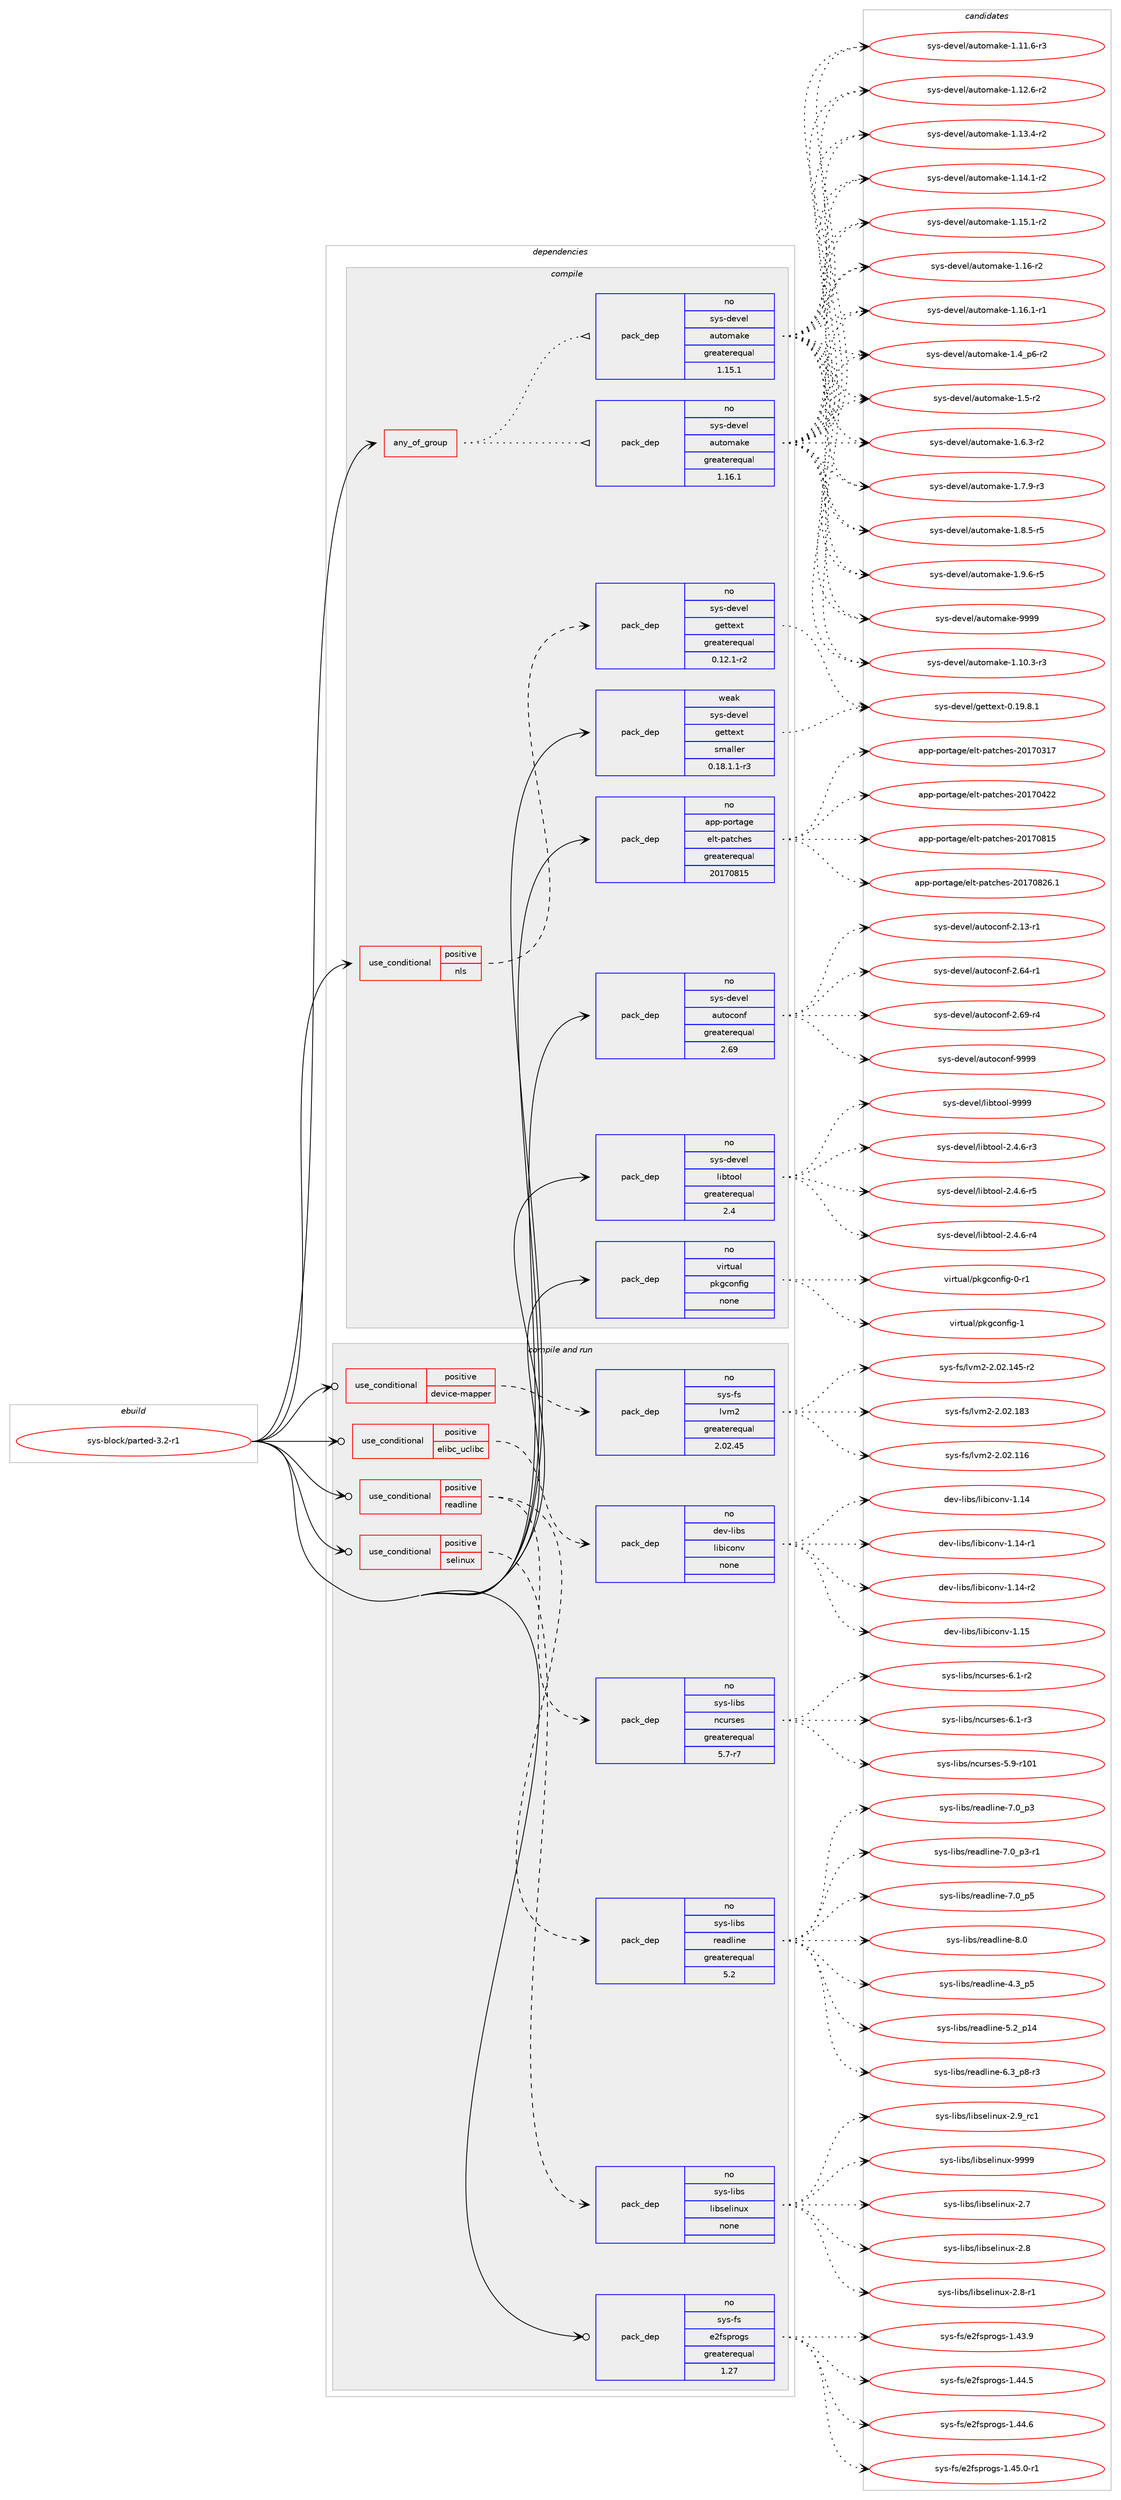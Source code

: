 digraph prolog {

# *************
# Graph options
# *************

newrank=true;
concentrate=true;
compound=true;
graph [rankdir=LR,fontname=Helvetica,fontsize=10,ranksep=1.5];#, ranksep=2.5, nodesep=0.2];
edge  [arrowhead=vee];
node  [fontname=Helvetica,fontsize=10];

# **********
# The ebuild
# **********

subgraph cluster_leftcol {
color=gray;
rank=same;
label=<<i>ebuild</i>>;
id [label="sys-block/parted-3.2-r1", color=red, width=4, href="../sys-block/parted-3.2-r1.svg"];
}

# ****************
# The dependencies
# ****************

subgraph cluster_midcol {
color=gray;
label=<<i>dependencies</i>>;
subgraph cluster_compile {
fillcolor="#eeeeee";
style=filled;
label=<<i>compile</i>>;
subgraph any27271 {
dependency1718714 [label=<<TABLE BORDER="0" CELLBORDER="1" CELLSPACING="0" CELLPADDING="4"><TR><TD CELLPADDING="10">any_of_group</TD></TR></TABLE>>, shape=none, color=red];subgraph pack1232506 {
dependency1718715 [label=<<TABLE BORDER="0" CELLBORDER="1" CELLSPACING="0" CELLPADDING="4" WIDTH="220"><TR><TD ROWSPAN="6" CELLPADDING="30">pack_dep</TD></TR><TR><TD WIDTH="110">no</TD></TR><TR><TD>sys-devel</TD></TR><TR><TD>automake</TD></TR><TR><TD>greaterequal</TD></TR><TR><TD>1.16.1</TD></TR></TABLE>>, shape=none, color=blue];
}
dependency1718714:e -> dependency1718715:w [weight=20,style="dotted",arrowhead="oinv"];
subgraph pack1232507 {
dependency1718716 [label=<<TABLE BORDER="0" CELLBORDER="1" CELLSPACING="0" CELLPADDING="4" WIDTH="220"><TR><TD ROWSPAN="6" CELLPADDING="30">pack_dep</TD></TR><TR><TD WIDTH="110">no</TD></TR><TR><TD>sys-devel</TD></TR><TR><TD>automake</TD></TR><TR><TD>greaterequal</TD></TR><TR><TD>1.15.1</TD></TR></TABLE>>, shape=none, color=blue];
}
dependency1718714:e -> dependency1718716:w [weight=20,style="dotted",arrowhead="oinv"];
}
id:e -> dependency1718714:w [weight=20,style="solid",arrowhead="vee"];
subgraph cond458057 {
dependency1718717 [label=<<TABLE BORDER="0" CELLBORDER="1" CELLSPACING="0" CELLPADDING="4"><TR><TD ROWSPAN="3" CELLPADDING="10">use_conditional</TD></TR><TR><TD>positive</TD></TR><TR><TD>nls</TD></TR></TABLE>>, shape=none, color=red];
subgraph pack1232508 {
dependency1718718 [label=<<TABLE BORDER="0" CELLBORDER="1" CELLSPACING="0" CELLPADDING="4" WIDTH="220"><TR><TD ROWSPAN="6" CELLPADDING="30">pack_dep</TD></TR><TR><TD WIDTH="110">no</TD></TR><TR><TD>sys-devel</TD></TR><TR><TD>gettext</TD></TR><TR><TD>greaterequal</TD></TR><TR><TD>0.12.1-r2</TD></TR></TABLE>>, shape=none, color=blue];
}
dependency1718717:e -> dependency1718718:w [weight=20,style="dashed",arrowhead="vee"];
}
id:e -> dependency1718717:w [weight=20,style="solid",arrowhead="vee"];
subgraph pack1232509 {
dependency1718719 [label=<<TABLE BORDER="0" CELLBORDER="1" CELLSPACING="0" CELLPADDING="4" WIDTH="220"><TR><TD ROWSPAN="6" CELLPADDING="30">pack_dep</TD></TR><TR><TD WIDTH="110">no</TD></TR><TR><TD>app-portage</TD></TR><TR><TD>elt-patches</TD></TR><TR><TD>greaterequal</TD></TR><TR><TD>20170815</TD></TR></TABLE>>, shape=none, color=blue];
}
id:e -> dependency1718719:w [weight=20,style="solid",arrowhead="vee"];
subgraph pack1232510 {
dependency1718720 [label=<<TABLE BORDER="0" CELLBORDER="1" CELLSPACING="0" CELLPADDING="4" WIDTH="220"><TR><TD ROWSPAN="6" CELLPADDING="30">pack_dep</TD></TR><TR><TD WIDTH="110">no</TD></TR><TR><TD>sys-devel</TD></TR><TR><TD>autoconf</TD></TR><TR><TD>greaterequal</TD></TR><TR><TD>2.69</TD></TR></TABLE>>, shape=none, color=blue];
}
id:e -> dependency1718720:w [weight=20,style="solid",arrowhead="vee"];
subgraph pack1232511 {
dependency1718721 [label=<<TABLE BORDER="0" CELLBORDER="1" CELLSPACING="0" CELLPADDING="4" WIDTH="220"><TR><TD ROWSPAN="6" CELLPADDING="30">pack_dep</TD></TR><TR><TD WIDTH="110">no</TD></TR><TR><TD>sys-devel</TD></TR><TR><TD>libtool</TD></TR><TR><TD>greaterequal</TD></TR><TR><TD>2.4</TD></TR></TABLE>>, shape=none, color=blue];
}
id:e -> dependency1718721:w [weight=20,style="solid",arrowhead="vee"];
subgraph pack1232512 {
dependency1718722 [label=<<TABLE BORDER="0" CELLBORDER="1" CELLSPACING="0" CELLPADDING="4" WIDTH="220"><TR><TD ROWSPAN="6" CELLPADDING="30">pack_dep</TD></TR><TR><TD WIDTH="110">no</TD></TR><TR><TD>virtual</TD></TR><TR><TD>pkgconfig</TD></TR><TR><TD>none</TD></TR><TR><TD></TD></TR></TABLE>>, shape=none, color=blue];
}
id:e -> dependency1718722:w [weight=20,style="solid",arrowhead="vee"];
subgraph pack1232513 {
dependency1718723 [label=<<TABLE BORDER="0" CELLBORDER="1" CELLSPACING="0" CELLPADDING="4" WIDTH="220"><TR><TD ROWSPAN="6" CELLPADDING="30">pack_dep</TD></TR><TR><TD WIDTH="110">weak</TD></TR><TR><TD>sys-devel</TD></TR><TR><TD>gettext</TD></TR><TR><TD>smaller</TD></TR><TR><TD>0.18.1.1-r3</TD></TR></TABLE>>, shape=none, color=blue];
}
id:e -> dependency1718723:w [weight=20,style="solid",arrowhead="vee"];
}
subgraph cluster_compileandrun {
fillcolor="#eeeeee";
style=filled;
label=<<i>compile and run</i>>;
subgraph cond458058 {
dependency1718724 [label=<<TABLE BORDER="0" CELLBORDER="1" CELLSPACING="0" CELLPADDING="4"><TR><TD ROWSPAN="3" CELLPADDING="10">use_conditional</TD></TR><TR><TD>positive</TD></TR><TR><TD>device-mapper</TD></TR></TABLE>>, shape=none, color=red];
subgraph pack1232514 {
dependency1718725 [label=<<TABLE BORDER="0" CELLBORDER="1" CELLSPACING="0" CELLPADDING="4" WIDTH="220"><TR><TD ROWSPAN="6" CELLPADDING="30">pack_dep</TD></TR><TR><TD WIDTH="110">no</TD></TR><TR><TD>sys-fs</TD></TR><TR><TD>lvm2</TD></TR><TR><TD>greaterequal</TD></TR><TR><TD>2.02.45</TD></TR></TABLE>>, shape=none, color=blue];
}
dependency1718724:e -> dependency1718725:w [weight=20,style="dashed",arrowhead="vee"];
}
id:e -> dependency1718724:w [weight=20,style="solid",arrowhead="odotvee"];
subgraph cond458059 {
dependency1718726 [label=<<TABLE BORDER="0" CELLBORDER="1" CELLSPACING="0" CELLPADDING="4"><TR><TD ROWSPAN="3" CELLPADDING="10">use_conditional</TD></TR><TR><TD>positive</TD></TR><TR><TD>elibc_uclibc</TD></TR></TABLE>>, shape=none, color=red];
subgraph pack1232515 {
dependency1718727 [label=<<TABLE BORDER="0" CELLBORDER="1" CELLSPACING="0" CELLPADDING="4" WIDTH="220"><TR><TD ROWSPAN="6" CELLPADDING="30">pack_dep</TD></TR><TR><TD WIDTH="110">no</TD></TR><TR><TD>dev-libs</TD></TR><TR><TD>libiconv</TD></TR><TR><TD>none</TD></TR><TR><TD></TD></TR></TABLE>>, shape=none, color=blue];
}
dependency1718726:e -> dependency1718727:w [weight=20,style="dashed",arrowhead="vee"];
}
id:e -> dependency1718726:w [weight=20,style="solid",arrowhead="odotvee"];
subgraph cond458060 {
dependency1718728 [label=<<TABLE BORDER="0" CELLBORDER="1" CELLSPACING="0" CELLPADDING="4"><TR><TD ROWSPAN="3" CELLPADDING="10">use_conditional</TD></TR><TR><TD>positive</TD></TR><TR><TD>readline</TD></TR></TABLE>>, shape=none, color=red];
subgraph pack1232516 {
dependency1718729 [label=<<TABLE BORDER="0" CELLBORDER="1" CELLSPACING="0" CELLPADDING="4" WIDTH="220"><TR><TD ROWSPAN="6" CELLPADDING="30">pack_dep</TD></TR><TR><TD WIDTH="110">no</TD></TR><TR><TD>sys-libs</TD></TR><TR><TD>readline</TD></TR><TR><TD>greaterequal</TD></TR><TR><TD>5.2</TD></TR></TABLE>>, shape=none, color=blue];
}
dependency1718728:e -> dependency1718729:w [weight=20,style="dashed",arrowhead="vee"];
subgraph pack1232517 {
dependency1718730 [label=<<TABLE BORDER="0" CELLBORDER="1" CELLSPACING="0" CELLPADDING="4" WIDTH="220"><TR><TD ROWSPAN="6" CELLPADDING="30">pack_dep</TD></TR><TR><TD WIDTH="110">no</TD></TR><TR><TD>sys-libs</TD></TR><TR><TD>ncurses</TD></TR><TR><TD>greaterequal</TD></TR><TR><TD>5.7-r7</TD></TR></TABLE>>, shape=none, color=blue];
}
dependency1718728:e -> dependency1718730:w [weight=20,style="dashed",arrowhead="vee"];
}
id:e -> dependency1718728:w [weight=20,style="solid",arrowhead="odotvee"];
subgraph cond458061 {
dependency1718731 [label=<<TABLE BORDER="0" CELLBORDER="1" CELLSPACING="0" CELLPADDING="4"><TR><TD ROWSPAN="3" CELLPADDING="10">use_conditional</TD></TR><TR><TD>positive</TD></TR><TR><TD>selinux</TD></TR></TABLE>>, shape=none, color=red];
subgraph pack1232518 {
dependency1718732 [label=<<TABLE BORDER="0" CELLBORDER="1" CELLSPACING="0" CELLPADDING="4" WIDTH="220"><TR><TD ROWSPAN="6" CELLPADDING="30">pack_dep</TD></TR><TR><TD WIDTH="110">no</TD></TR><TR><TD>sys-libs</TD></TR><TR><TD>libselinux</TD></TR><TR><TD>none</TD></TR><TR><TD></TD></TR></TABLE>>, shape=none, color=blue];
}
dependency1718731:e -> dependency1718732:w [weight=20,style="dashed",arrowhead="vee"];
}
id:e -> dependency1718731:w [weight=20,style="solid",arrowhead="odotvee"];
subgraph pack1232519 {
dependency1718733 [label=<<TABLE BORDER="0" CELLBORDER="1" CELLSPACING="0" CELLPADDING="4" WIDTH="220"><TR><TD ROWSPAN="6" CELLPADDING="30">pack_dep</TD></TR><TR><TD WIDTH="110">no</TD></TR><TR><TD>sys-fs</TD></TR><TR><TD>e2fsprogs</TD></TR><TR><TD>greaterequal</TD></TR><TR><TD>1.27</TD></TR></TABLE>>, shape=none, color=blue];
}
id:e -> dependency1718733:w [weight=20,style="solid",arrowhead="odotvee"];
}
subgraph cluster_run {
fillcolor="#eeeeee";
style=filled;
label=<<i>run</i>>;
}
}

# **************
# The candidates
# **************

subgraph cluster_choices {
rank=same;
color=gray;
label=<<i>candidates</i>>;

subgraph choice1232506 {
color=black;
nodesep=1;
choice11512111545100101118101108479711711611110997107101454946494846514511451 [label="sys-devel/automake-1.10.3-r3", color=red, width=4,href="../sys-devel/automake-1.10.3-r3.svg"];
choice11512111545100101118101108479711711611110997107101454946494946544511451 [label="sys-devel/automake-1.11.6-r3", color=red, width=4,href="../sys-devel/automake-1.11.6-r3.svg"];
choice11512111545100101118101108479711711611110997107101454946495046544511450 [label="sys-devel/automake-1.12.6-r2", color=red, width=4,href="../sys-devel/automake-1.12.6-r2.svg"];
choice11512111545100101118101108479711711611110997107101454946495146524511450 [label="sys-devel/automake-1.13.4-r2", color=red, width=4,href="../sys-devel/automake-1.13.4-r2.svg"];
choice11512111545100101118101108479711711611110997107101454946495246494511450 [label="sys-devel/automake-1.14.1-r2", color=red, width=4,href="../sys-devel/automake-1.14.1-r2.svg"];
choice11512111545100101118101108479711711611110997107101454946495346494511450 [label="sys-devel/automake-1.15.1-r2", color=red, width=4,href="../sys-devel/automake-1.15.1-r2.svg"];
choice1151211154510010111810110847971171161111099710710145494649544511450 [label="sys-devel/automake-1.16-r2", color=red, width=4,href="../sys-devel/automake-1.16-r2.svg"];
choice11512111545100101118101108479711711611110997107101454946495446494511449 [label="sys-devel/automake-1.16.1-r1", color=red, width=4,href="../sys-devel/automake-1.16.1-r1.svg"];
choice115121115451001011181011084797117116111109971071014549465295112544511450 [label="sys-devel/automake-1.4_p6-r2", color=red, width=4,href="../sys-devel/automake-1.4_p6-r2.svg"];
choice11512111545100101118101108479711711611110997107101454946534511450 [label="sys-devel/automake-1.5-r2", color=red, width=4,href="../sys-devel/automake-1.5-r2.svg"];
choice115121115451001011181011084797117116111109971071014549465446514511450 [label="sys-devel/automake-1.6.3-r2", color=red, width=4,href="../sys-devel/automake-1.6.3-r2.svg"];
choice115121115451001011181011084797117116111109971071014549465546574511451 [label="sys-devel/automake-1.7.9-r3", color=red, width=4,href="../sys-devel/automake-1.7.9-r3.svg"];
choice115121115451001011181011084797117116111109971071014549465646534511453 [label="sys-devel/automake-1.8.5-r5", color=red, width=4,href="../sys-devel/automake-1.8.5-r5.svg"];
choice115121115451001011181011084797117116111109971071014549465746544511453 [label="sys-devel/automake-1.9.6-r5", color=red, width=4,href="../sys-devel/automake-1.9.6-r5.svg"];
choice115121115451001011181011084797117116111109971071014557575757 [label="sys-devel/automake-9999", color=red, width=4,href="../sys-devel/automake-9999.svg"];
dependency1718715:e -> choice11512111545100101118101108479711711611110997107101454946494846514511451:w [style=dotted,weight="100"];
dependency1718715:e -> choice11512111545100101118101108479711711611110997107101454946494946544511451:w [style=dotted,weight="100"];
dependency1718715:e -> choice11512111545100101118101108479711711611110997107101454946495046544511450:w [style=dotted,weight="100"];
dependency1718715:e -> choice11512111545100101118101108479711711611110997107101454946495146524511450:w [style=dotted,weight="100"];
dependency1718715:e -> choice11512111545100101118101108479711711611110997107101454946495246494511450:w [style=dotted,weight="100"];
dependency1718715:e -> choice11512111545100101118101108479711711611110997107101454946495346494511450:w [style=dotted,weight="100"];
dependency1718715:e -> choice1151211154510010111810110847971171161111099710710145494649544511450:w [style=dotted,weight="100"];
dependency1718715:e -> choice11512111545100101118101108479711711611110997107101454946495446494511449:w [style=dotted,weight="100"];
dependency1718715:e -> choice115121115451001011181011084797117116111109971071014549465295112544511450:w [style=dotted,weight="100"];
dependency1718715:e -> choice11512111545100101118101108479711711611110997107101454946534511450:w [style=dotted,weight="100"];
dependency1718715:e -> choice115121115451001011181011084797117116111109971071014549465446514511450:w [style=dotted,weight="100"];
dependency1718715:e -> choice115121115451001011181011084797117116111109971071014549465546574511451:w [style=dotted,weight="100"];
dependency1718715:e -> choice115121115451001011181011084797117116111109971071014549465646534511453:w [style=dotted,weight="100"];
dependency1718715:e -> choice115121115451001011181011084797117116111109971071014549465746544511453:w [style=dotted,weight="100"];
dependency1718715:e -> choice115121115451001011181011084797117116111109971071014557575757:w [style=dotted,weight="100"];
}
subgraph choice1232507 {
color=black;
nodesep=1;
choice11512111545100101118101108479711711611110997107101454946494846514511451 [label="sys-devel/automake-1.10.3-r3", color=red, width=4,href="../sys-devel/automake-1.10.3-r3.svg"];
choice11512111545100101118101108479711711611110997107101454946494946544511451 [label="sys-devel/automake-1.11.6-r3", color=red, width=4,href="../sys-devel/automake-1.11.6-r3.svg"];
choice11512111545100101118101108479711711611110997107101454946495046544511450 [label="sys-devel/automake-1.12.6-r2", color=red, width=4,href="../sys-devel/automake-1.12.6-r2.svg"];
choice11512111545100101118101108479711711611110997107101454946495146524511450 [label="sys-devel/automake-1.13.4-r2", color=red, width=4,href="../sys-devel/automake-1.13.4-r2.svg"];
choice11512111545100101118101108479711711611110997107101454946495246494511450 [label="sys-devel/automake-1.14.1-r2", color=red, width=4,href="../sys-devel/automake-1.14.1-r2.svg"];
choice11512111545100101118101108479711711611110997107101454946495346494511450 [label="sys-devel/automake-1.15.1-r2", color=red, width=4,href="../sys-devel/automake-1.15.1-r2.svg"];
choice1151211154510010111810110847971171161111099710710145494649544511450 [label="sys-devel/automake-1.16-r2", color=red, width=4,href="../sys-devel/automake-1.16-r2.svg"];
choice11512111545100101118101108479711711611110997107101454946495446494511449 [label="sys-devel/automake-1.16.1-r1", color=red, width=4,href="../sys-devel/automake-1.16.1-r1.svg"];
choice115121115451001011181011084797117116111109971071014549465295112544511450 [label="sys-devel/automake-1.4_p6-r2", color=red, width=4,href="../sys-devel/automake-1.4_p6-r2.svg"];
choice11512111545100101118101108479711711611110997107101454946534511450 [label="sys-devel/automake-1.5-r2", color=red, width=4,href="../sys-devel/automake-1.5-r2.svg"];
choice115121115451001011181011084797117116111109971071014549465446514511450 [label="sys-devel/automake-1.6.3-r2", color=red, width=4,href="../sys-devel/automake-1.6.3-r2.svg"];
choice115121115451001011181011084797117116111109971071014549465546574511451 [label="sys-devel/automake-1.7.9-r3", color=red, width=4,href="../sys-devel/automake-1.7.9-r3.svg"];
choice115121115451001011181011084797117116111109971071014549465646534511453 [label="sys-devel/automake-1.8.5-r5", color=red, width=4,href="../sys-devel/automake-1.8.5-r5.svg"];
choice115121115451001011181011084797117116111109971071014549465746544511453 [label="sys-devel/automake-1.9.6-r5", color=red, width=4,href="../sys-devel/automake-1.9.6-r5.svg"];
choice115121115451001011181011084797117116111109971071014557575757 [label="sys-devel/automake-9999", color=red, width=4,href="../sys-devel/automake-9999.svg"];
dependency1718716:e -> choice11512111545100101118101108479711711611110997107101454946494846514511451:w [style=dotted,weight="100"];
dependency1718716:e -> choice11512111545100101118101108479711711611110997107101454946494946544511451:w [style=dotted,weight="100"];
dependency1718716:e -> choice11512111545100101118101108479711711611110997107101454946495046544511450:w [style=dotted,weight="100"];
dependency1718716:e -> choice11512111545100101118101108479711711611110997107101454946495146524511450:w [style=dotted,weight="100"];
dependency1718716:e -> choice11512111545100101118101108479711711611110997107101454946495246494511450:w [style=dotted,weight="100"];
dependency1718716:e -> choice11512111545100101118101108479711711611110997107101454946495346494511450:w [style=dotted,weight="100"];
dependency1718716:e -> choice1151211154510010111810110847971171161111099710710145494649544511450:w [style=dotted,weight="100"];
dependency1718716:e -> choice11512111545100101118101108479711711611110997107101454946495446494511449:w [style=dotted,weight="100"];
dependency1718716:e -> choice115121115451001011181011084797117116111109971071014549465295112544511450:w [style=dotted,weight="100"];
dependency1718716:e -> choice11512111545100101118101108479711711611110997107101454946534511450:w [style=dotted,weight="100"];
dependency1718716:e -> choice115121115451001011181011084797117116111109971071014549465446514511450:w [style=dotted,weight="100"];
dependency1718716:e -> choice115121115451001011181011084797117116111109971071014549465546574511451:w [style=dotted,weight="100"];
dependency1718716:e -> choice115121115451001011181011084797117116111109971071014549465646534511453:w [style=dotted,weight="100"];
dependency1718716:e -> choice115121115451001011181011084797117116111109971071014549465746544511453:w [style=dotted,weight="100"];
dependency1718716:e -> choice115121115451001011181011084797117116111109971071014557575757:w [style=dotted,weight="100"];
}
subgraph choice1232508 {
color=black;
nodesep=1;
choice1151211154510010111810110847103101116116101120116454846495746564649 [label="sys-devel/gettext-0.19.8.1", color=red, width=4,href="../sys-devel/gettext-0.19.8.1.svg"];
dependency1718718:e -> choice1151211154510010111810110847103101116116101120116454846495746564649:w [style=dotted,weight="100"];
}
subgraph choice1232509 {
color=black;
nodesep=1;
choice97112112451121111141169710310147101108116451129711699104101115455048495548514955 [label="app-portage/elt-patches-20170317", color=red, width=4,href="../app-portage/elt-patches-20170317.svg"];
choice97112112451121111141169710310147101108116451129711699104101115455048495548525050 [label="app-portage/elt-patches-20170422", color=red, width=4,href="../app-portage/elt-patches-20170422.svg"];
choice97112112451121111141169710310147101108116451129711699104101115455048495548564953 [label="app-portage/elt-patches-20170815", color=red, width=4,href="../app-portage/elt-patches-20170815.svg"];
choice971121124511211111411697103101471011081164511297116991041011154550484955485650544649 [label="app-portage/elt-patches-20170826.1", color=red, width=4,href="../app-portage/elt-patches-20170826.1.svg"];
dependency1718719:e -> choice97112112451121111141169710310147101108116451129711699104101115455048495548514955:w [style=dotted,weight="100"];
dependency1718719:e -> choice97112112451121111141169710310147101108116451129711699104101115455048495548525050:w [style=dotted,weight="100"];
dependency1718719:e -> choice97112112451121111141169710310147101108116451129711699104101115455048495548564953:w [style=dotted,weight="100"];
dependency1718719:e -> choice971121124511211111411697103101471011081164511297116991041011154550484955485650544649:w [style=dotted,weight="100"];
}
subgraph choice1232510 {
color=black;
nodesep=1;
choice1151211154510010111810110847971171161119911111010245504649514511449 [label="sys-devel/autoconf-2.13-r1", color=red, width=4,href="../sys-devel/autoconf-2.13-r1.svg"];
choice1151211154510010111810110847971171161119911111010245504654524511449 [label="sys-devel/autoconf-2.64-r1", color=red, width=4,href="../sys-devel/autoconf-2.64-r1.svg"];
choice1151211154510010111810110847971171161119911111010245504654574511452 [label="sys-devel/autoconf-2.69-r4", color=red, width=4,href="../sys-devel/autoconf-2.69-r4.svg"];
choice115121115451001011181011084797117116111991111101024557575757 [label="sys-devel/autoconf-9999", color=red, width=4,href="../sys-devel/autoconf-9999.svg"];
dependency1718720:e -> choice1151211154510010111810110847971171161119911111010245504649514511449:w [style=dotted,weight="100"];
dependency1718720:e -> choice1151211154510010111810110847971171161119911111010245504654524511449:w [style=dotted,weight="100"];
dependency1718720:e -> choice1151211154510010111810110847971171161119911111010245504654574511452:w [style=dotted,weight="100"];
dependency1718720:e -> choice115121115451001011181011084797117116111991111101024557575757:w [style=dotted,weight="100"];
}
subgraph choice1232511 {
color=black;
nodesep=1;
choice1151211154510010111810110847108105981161111111084550465246544511451 [label="sys-devel/libtool-2.4.6-r3", color=red, width=4,href="../sys-devel/libtool-2.4.6-r3.svg"];
choice1151211154510010111810110847108105981161111111084550465246544511452 [label="sys-devel/libtool-2.4.6-r4", color=red, width=4,href="../sys-devel/libtool-2.4.6-r4.svg"];
choice1151211154510010111810110847108105981161111111084550465246544511453 [label="sys-devel/libtool-2.4.6-r5", color=red, width=4,href="../sys-devel/libtool-2.4.6-r5.svg"];
choice1151211154510010111810110847108105981161111111084557575757 [label="sys-devel/libtool-9999", color=red, width=4,href="../sys-devel/libtool-9999.svg"];
dependency1718721:e -> choice1151211154510010111810110847108105981161111111084550465246544511451:w [style=dotted,weight="100"];
dependency1718721:e -> choice1151211154510010111810110847108105981161111111084550465246544511452:w [style=dotted,weight="100"];
dependency1718721:e -> choice1151211154510010111810110847108105981161111111084550465246544511453:w [style=dotted,weight="100"];
dependency1718721:e -> choice1151211154510010111810110847108105981161111111084557575757:w [style=dotted,weight="100"];
}
subgraph choice1232512 {
color=black;
nodesep=1;
choice11810511411611797108471121071039911111010210510345484511449 [label="virtual/pkgconfig-0-r1", color=red, width=4,href="../virtual/pkgconfig-0-r1.svg"];
choice1181051141161179710847112107103991111101021051034549 [label="virtual/pkgconfig-1", color=red, width=4,href="../virtual/pkgconfig-1.svg"];
dependency1718722:e -> choice11810511411611797108471121071039911111010210510345484511449:w [style=dotted,weight="100"];
dependency1718722:e -> choice1181051141161179710847112107103991111101021051034549:w [style=dotted,weight="100"];
}
subgraph choice1232513 {
color=black;
nodesep=1;
choice1151211154510010111810110847103101116116101120116454846495746564649 [label="sys-devel/gettext-0.19.8.1", color=red, width=4,href="../sys-devel/gettext-0.19.8.1.svg"];
dependency1718723:e -> choice1151211154510010111810110847103101116116101120116454846495746564649:w [style=dotted,weight="100"];
}
subgraph choice1232514 {
color=black;
nodesep=1;
choice115121115451021154710811810950455046485046494954 [label="sys-fs/lvm2-2.02.116", color=red, width=4,href="../sys-fs/lvm2-2.02.116.svg"];
choice1151211154510211547108118109504550464850464952534511450 [label="sys-fs/lvm2-2.02.145-r2", color=red, width=4,href="../sys-fs/lvm2-2.02.145-r2.svg"];
choice115121115451021154710811810950455046485046495651 [label="sys-fs/lvm2-2.02.183", color=red, width=4,href="../sys-fs/lvm2-2.02.183.svg"];
dependency1718725:e -> choice115121115451021154710811810950455046485046494954:w [style=dotted,weight="100"];
dependency1718725:e -> choice1151211154510211547108118109504550464850464952534511450:w [style=dotted,weight="100"];
dependency1718725:e -> choice115121115451021154710811810950455046485046495651:w [style=dotted,weight="100"];
}
subgraph choice1232515 {
color=black;
nodesep=1;
choice10010111845108105981154710810598105991111101184549464952 [label="dev-libs/libiconv-1.14", color=red, width=4,href="../dev-libs/libiconv-1.14.svg"];
choice100101118451081059811547108105981059911111011845494649524511449 [label="dev-libs/libiconv-1.14-r1", color=red, width=4,href="../dev-libs/libiconv-1.14-r1.svg"];
choice100101118451081059811547108105981059911111011845494649524511450 [label="dev-libs/libiconv-1.14-r2", color=red, width=4,href="../dev-libs/libiconv-1.14-r2.svg"];
choice10010111845108105981154710810598105991111101184549464953 [label="dev-libs/libiconv-1.15", color=red, width=4,href="../dev-libs/libiconv-1.15.svg"];
dependency1718727:e -> choice10010111845108105981154710810598105991111101184549464952:w [style=dotted,weight="100"];
dependency1718727:e -> choice100101118451081059811547108105981059911111011845494649524511449:w [style=dotted,weight="100"];
dependency1718727:e -> choice100101118451081059811547108105981059911111011845494649524511450:w [style=dotted,weight="100"];
dependency1718727:e -> choice10010111845108105981154710810598105991111101184549464953:w [style=dotted,weight="100"];
}
subgraph choice1232516 {
color=black;
nodesep=1;
choice11512111545108105981154711410197100108105110101455246519511253 [label="sys-libs/readline-4.3_p5", color=red, width=4,href="../sys-libs/readline-4.3_p5.svg"];
choice1151211154510810598115471141019710010810511010145534650951124952 [label="sys-libs/readline-5.2_p14", color=red, width=4,href="../sys-libs/readline-5.2_p14.svg"];
choice115121115451081059811547114101971001081051101014554465195112564511451 [label="sys-libs/readline-6.3_p8-r3", color=red, width=4,href="../sys-libs/readline-6.3_p8-r3.svg"];
choice11512111545108105981154711410197100108105110101455546489511251 [label="sys-libs/readline-7.0_p3", color=red, width=4,href="../sys-libs/readline-7.0_p3.svg"];
choice115121115451081059811547114101971001081051101014555464895112514511449 [label="sys-libs/readline-7.0_p3-r1", color=red, width=4,href="../sys-libs/readline-7.0_p3-r1.svg"];
choice11512111545108105981154711410197100108105110101455546489511253 [label="sys-libs/readline-7.0_p5", color=red, width=4,href="../sys-libs/readline-7.0_p5.svg"];
choice1151211154510810598115471141019710010810511010145564648 [label="sys-libs/readline-8.0", color=red, width=4,href="../sys-libs/readline-8.0.svg"];
dependency1718729:e -> choice11512111545108105981154711410197100108105110101455246519511253:w [style=dotted,weight="100"];
dependency1718729:e -> choice1151211154510810598115471141019710010810511010145534650951124952:w [style=dotted,weight="100"];
dependency1718729:e -> choice115121115451081059811547114101971001081051101014554465195112564511451:w [style=dotted,weight="100"];
dependency1718729:e -> choice11512111545108105981154711410197100108105110101455546489511251:w [style=dotted,weight="100"];
dependency1718729:e -> choice115121115451081059811547114101971001081051101014555464895112514511449:w [style=dotted,weight="100"];
dependency1718729:e -> choice11512111545108105981154711410197100108105110101455546489511253:w [style=dotted,weight="100"];
dependency1718729:e -> choice1151211154510810598115471141019710010810511010145564648:w [style=dotted,weight="100"];
}
subgraph choice1232517 {
color=black;
nodesep=1;
choice115121115451081059811547110991171141151011154553465745114494849 [label="sys-libs/ncurses-5.9-r101", color=red, width=4,href="../sys-libs/ncurses-5.9-r101.svg"];
choice11512111545108105981154711099117114115101115455446494511450 [label="sys-libs/ncurses-6.1-r2", color=red, width=4,href="../sys-libs/ncurses-6.1-r2.svg"];
choice11512111545108105981154711099117114115101115455446494511451 [label="sys-libs/ncurses-6.1-r3", color=red, width=4,href="../sys-libs/ncurses-6.1-r3.svg"];
dependency1718730:e -> choice115121115451081059811547110991171141151011154553465745114494849:w [style=dotted,weight="100"];
dependency1718730:e -> choice11512111545108105981154711099117114115101115455446494511450:w [style=dotted,weight="100"];
dependency1718730:e -> choice11512111545108105981154711099117114115101115455446494511451:w [style=dotted,weight="100"];
}
subgraph choice1232518 {
color=black;
nodesep=1;
choice1151211154510810598115471081059811510110810511011712045504655 [label="sys-libs/libselinux-2.7", color=red, width=4,href="../sys-libs/libselinux-2.7.svg"];
choice1151211154510810598115471081059811510110810511011712045504656 [label="sys-libs/libselinux-2.8", color=red, width=4,href="../sys-libs/libselinux-2.8.svg"];
choice11512111545108105981154710810598115101108105110117120455046564511449 [label="sys-libs/libselinux-2.8-r1", color=red, width=4,href="../sys-libs/libselinux-2.8-r1.svg"];
choice1151211154510810598115471081059811510110810511011712045504657951149949 [label="sys-libs/libselinux-2.9_rc1", color=red, width=4,href="../sys-libs/libselinux-2.9_rc1.svg"];
choice115121115451081059811547108105981151011081051101171204557575757 [label="sys-libs/libselinux-9999", color=red, width=4,href="../sys-libs/libselinux-9999.svg"];
dependency1718732:e -> choice1151211154510810598115471081059811510110810511011712045504655:w [style=dotted,weight="100"];
dependency1718732:e -> choice1151211154510810598115471081059811510110810511011712045504656:w [style=dotted,weight="100"];
dependency1718732:e -> choice11512111545108105981154710810598115101108105110117120455046564511449:w [style=dotted,weight="100"];
dependency1718732:e -> choice1151211154510810598115471081059811510110810511011712045504657951149949:w [style=dotted,weight="100"];
dependency1718732:e -> choice115121115451081059811547108105981151011081051101171204557575757:w [style=dotted,weight="100"];
}
subgraph choice1232519 {
color=black;
nodesep=1;
choice11512111545102115471015010211511211411110311545494652514657 [label="sys-fs/e2fsprogs-1.43.9", color=red, width=4,href="../sys-fs/e2fsprogs-1.43.9.svg"];
choice11512111545102115471015010211511211411110311545494652524653 [label="sys-fs/e2fsprogs-1.44.5", color=red, width=4,href="../sys-fs/e2fsprogs-1.44.5.svg"];
choice11512111545102115471015010211511211411110311545494652524654 [label="sys-fs/e2fsprogs-1.44.6", color=red, width=4,href="../sys-fs/e2fsprogs-1.44.6.svg"];
choice115121115451021154710150102115112114111103115454946525346484511449 [label="sys-fs/e2fsprogs-1.45.0-r1", color=red, width=4,href="../sys-fs/e2fsprogs-1.45.0-r1.svg"];
dependency1718733:e -> choice11512111545102115471015010211511211411110311545494652514657:w [style=dotted,weight="100"];
dependency1718733:e -> choice11512111545102115471015010211511211411110311545494652524653:w [style=dotted,weight="100"];
dependency1718733:e -> choice11512111545102115471015010211511211411110311545494652524654:w [style=dotted,weight="100"];
dependency1718733:e -> choice115121115451021154710150102115112114111103115454946525346484511449:w [style=dotted,weight="100"];
}
}

}
